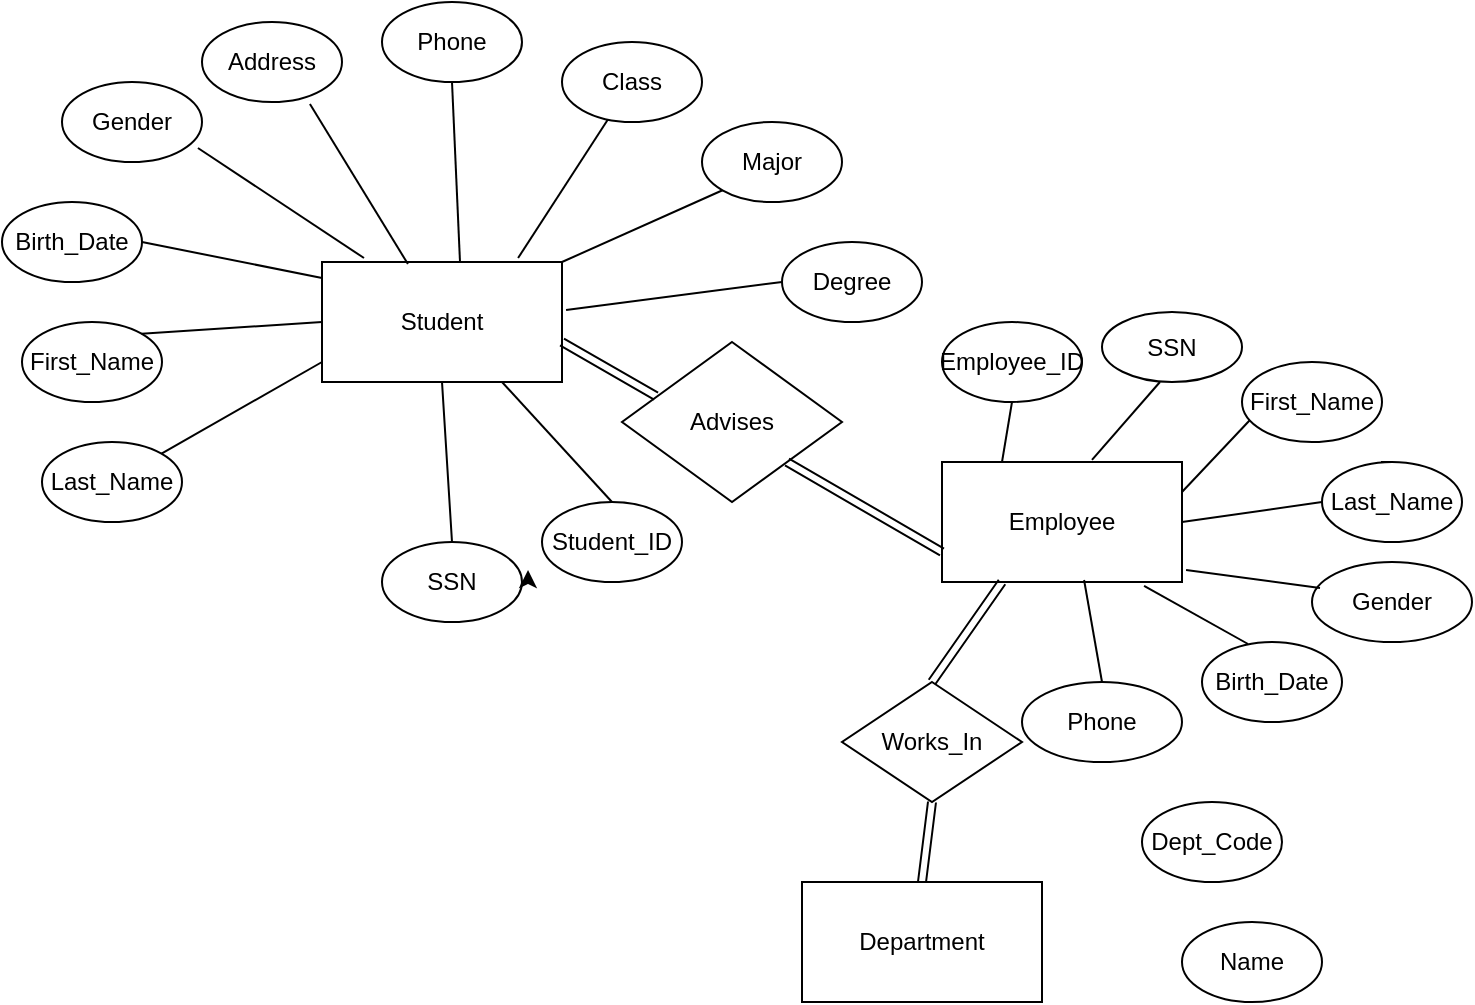 <mxfile version="24.6.3" type="github">
  <diagram name="Page-1" id="e56a1550-8fbb-45ad-956c-1786394a9013">
    <mxGraphModel dx="828" dy="550" grid="1" gridSize="10" guides="1" tooltips="1" connect="1" arrows="1" fold="1" page="1" pageScale="1" pageWidth="1100" pageHeight="850" background="none" math="0" shadow="0">
      <root>
        <mxCell id="0" />
        <mxCell id="1" parent="0" />
        <mxCell id="h7f1iQR1ikhKiByoden2-1" value="Student" style="rounded=0;whiteSpace=wrap;html=1;" vertex="1" parent="1">
          <mxGeometry x="360" y="240" width="120" height="60" as="geometry" />
        </mxCell>
        <mxCell id="h7f1iQR1ikhKiByoden2-2" value="Student_ID" style="ellipse;whiteSpace=wrap;html=1;" vertex="1" parent="1">
          <mxGeometry x="470" y="360" width="70" height="40" as="geometry" />
        </mxCell>
        <mxCell id="h7f1iQR1ikhKiByoden2-3" value="" style="endArrow=none;html=1;rounded=0;entryX=0.75;entryY=1;entryDx=0;entryDy=0;exitX=0.5;exitY=0;exitDx=0;exitDy=0;" edge="1" parent="1" source="h7f1iQR1ikhKiByoden2-2" target="h7f1iQR1ikhKiByoden2-1">
          <mxGeometry width="50" height="50" relative="1" as="geometry">
            <mxPoint x="420" y="350" as="sourcePoint" />
            <mxPoint x="463.04" y="311.02" as="targetPoint" />
            <Array as="points" />
          </mxGeometry>
        </mxCell>
        <mxCell id="h7f1iQR1ikhKiByoden2-4" value="SSN" style="ellipse;whiteSpace=wrap;html=1;" vertex="1" parent="1">
          <mxGeometry x="390" y="380" width="70" height="40" as="geometry" />
        </mxCell>
        <mxCell id="h7f1iQR1ikhKiByoden2-5" value="" style="endArrow=none;html=1;rounded=0;exitX=0.5;exitY=0;exitDx=0;exitDy=0;entryX=0.5;entryY=1;entryDx=0;entryDy=0;" edge="1" parent="1" source="h7f1iQR1ikhKiByoden2-4" target="h7f1iQR1ikhKiByoden2-1">
          <mxGeometry width="50" height="50" relative="1" as="geometry">
            <mxPoint x="349.995" y="352.333" as="sourcePoint" />
            <mxPoint x="398.59" y="300" as="targetPoint" />
          </mxGeometry>
        </mxCell>
        <mxCell id="h7f1iQR1ikhKiByoden2-6" value="Last_Name" style="ellipse;whiteSpace=wrap;html=1;" vertex="1" parent="1">
          <mxGeometry x="220" y="330" width="70" height="40" as="geometry" />
        </mxCell>
        <mxCell id="h7f1iQR1ikhKiByoden2-7" value="First_Name" style="ellipse;whiteSpace=wrap;html=1;" vertex="1" parent="1">
          <mxGeometry x="210" y="270" width="70" height="40" as="geometry" />
        </mxCell>
        <mxCell id="h7f1iQR1ikhKiByoden2-8" value="Birth_Date" style="ellipse;whiteSpace=wrap;html=1;" vertex="1" parent="1">
          <mxGeometry x="200" y="210" width="70" height="40" as="geometry" />
        </mxCell>
        <mxCell id="h7f1iQR1ikhKiByoden2-9" value="Gender" style="ellipse;whiteSpace=wrap;html=1;" vertex="1" parent="1">
          <mxGeometry x="230" y="150" width="70" height="40" as="geometry" />
        </mxCell>
        <mxCell id="h7f1iQR1ikhKiByoden2-10" value="Address" style="ellipse;whiteSpace=wrap;html=1;" vertex="1" parent="1">
          <mxGeometry x="300" y="120" width="70" height="40" as="geometry" />
        </mxCell>
        <mxCell id="h7f1iQR1ikhKiByoden2-11" style="edgeStyle=orthogonalEdgeStyle;rounded=0;orthogonalLoop=1;jettySize=auto;html=1;exitX=1;exitY=0.5;exitDx=0;exitDy=0;entryX=1.043;entryY=0.35;entryDx=0;entryDy=0;entryPerimeter=0;" edge="1" parent="1" source="h7f1iQR1ikhKiByoden2-4" target="h7f1iQR1ikhKiByoden2-4">
          <mxGeometry relative="1" as="geometry" />
        </mxCell>
        <mxCell id="h7f1iQR1ikhKiByoden2-13" value="Phone" style="ellipse;whiteSpace=wrap;html=1;" vertex="1" parent="1">
          <mxGeometry x="390" y="110" width="70" height="40" as="geometry" />
        </mxCell>
        <mxCell id="h7f1iQR1ikhKiByoden2-14" value="Class" style="ellipse;whiteSpace=wrap;html=1;" vertex="1" parent="1">
          <mxGeometry x="480" y="130" width="70" height="40" as="geometry" />
        </mxCell>
        <mxCell id="h7f1iQR1ikhKiByoden2-15" value="Major" style="ellipse;whiteSpace=wrap;html=1;" vertex="1" parent="1">
          <mxGeometry x="550" y="170" width="70" height="40" as="geometry" />
        </mxCell>
        <mxCell id="h7f1iQR1ikhKiByoden2-16" value="Degree" style="ellipse;whiteSpace=wrap;html=1;" vertex="1" parent="1">
          <mxGeometry x="590" y="230" width="70" height="40" as="geometry" />
        </mxCell>
        <mxCell id="h7f1iQR1ikhKiByoden2-17" value="" style="endArrow=none;html=1;rounded=0;exitX=1;exitY=0;exitDx=0;exitDy=0;" edge="1" parent="1" source="h7f1iQR1ikhKiByoden2-6">
          <mxGeometry width="50" height="50" relative="1" as="geometry">
            <mxPoint x="310" y="340" as="sourcePoint" />
            <mxPoint x="360" y="290" as="targetPoint" />
          </mxGeometry>
        </mxCell>
        <mxCell id="h7f1iQR1ikhKiByoden2-18" value="" style="endArrow=none;html=1;rounded=0;entryX=0;entryY=0.5;entryDx=0;entryDy=0;exitX=1;exitY=0;exitDx=0;exitDy=0;" edge="1" parent="1" source="h7f1iQR1ikhKiByoden2-7" target="h7f1iQR1ikhKiByoden2-1">
          <mxGeometry width="50" height="50" relative="1" as="geometry">
            <mxPoint x="280" y="280" as="sourcePoint" />
            <mxPoint x="330" y="230" as="targetPoint" />
          </mxGeometry>
        </mxCell>
        <mxCell id="h7f1iQR1ikhKiByoden2-19" value="" style="endArrow=none;html=1;rounded=0;entryX=0;entryY=0.133;entryDx=0;entryDy=0;entryPerimeter=0;" edge="1" parent="1" target="h7f1iQR1ikhKiByoden2-1">
          <mxGeometry width="50" height="50" relative="1" as="geometry">
            <mxPoint x="270" y="230" as="sourcePoint" />
            <mxPoint x="320" y="180" as="targetPoint" />
          </mxGeometry>
        </mxCell>
        <mxCell id="h7f1iQR1ikhKiByoden2-20" value="" style="endArrow=none;html=1;rounded=0;exitX=0.971;exitY=0.825;exitDx=0;exitDy=0;exitPerimeter=0;entryX=0.175;entryY=-0.033;entryDx=0;entryDy=0;entryPerimeter=0;" edge="1" parent="1" source="h7f1iQR1ikhKiByoden2-9" target="h7f1iQR1ikhKiByoden2-1">
          <mxGeometry width="50" height="50" relative="1" as="geometry">
            <mxPoint x="310" y="210" as="sourcePoint" />
            <mxPoint x="360" y="160" as="targetPoint" />
          </mxGeometry>
        </mxCell>
        <mxCell id="h7f1iQR1ikhKiByoden2-21" value="" style="endArrow=none;html=1;rounded=0;exitX=0.358;exitY=0.017;exitDx=0;exitDy=0;exitPerimeter=0;entryX=0.771;entryY=1.025;entryDx=0;entryDy=0;entryPerimeter=0;" edge="1" parent="1" source="h7f1iQR1ikhKiByoden2-1" target="h7f1iQR1ikhKiByoden2-10">
          <mxGeometry width="50" height="50" relative="1" as="geometry">
            <mxPoint x="370" y="215" as="sourcePoint" />
            <mxPoint x="420" y="165" as="targetPoint" />
          </mxGeometry>
        </mxCell>
        <mxCell id="h7f1iQR1ikhKiByoden2-28" value="" style="endArrow=none;html=1;rounded=0;exitX=0.575;exitY=0;exitDx=0;exitDy=0;exitPerimeter=0;entryX=0.5;entryY=1;entryDx=0;entryDy=0;" edge="1" parent="1" source="h7f1iQR1ikhKiByoden2-1" target="h7f1iQR1ikhKiByoden2-13">
          <mxGeometry width="50" height="50" relative="1" as="geometry">
            <mxPoint x="410" y="220" as="sourcePoint" />
            <mxPoint x="435" y="153" as="targetPoint" />
          </mxGeometry>
        </mxCell>
        <mxCell id="h7f1iQR1ikhKiByoden2-29" value="" style="endArrow=none;html=1;rounded=0;exitX=0.817;exitY=-0.033;exitDx=0;exitDy=0;exitPerimeter=0;" edge="1" parent="1" source="h7f1iQR1ikhKiByoden2-1" target="h7f1iQR1ikhKiByoden2-14">
          <mxGeometry width="50" height="50" relative="1" as="geometry">
            <mxPoint x="450" y="220" as="sourcePoint" />
            <mxPoint x="500" y="170" as="targetPoint" />
          </mxGeometry>
        </mxCell>
        <mxCell id="h7f1iQR1ikhKiByoden2-30" value="" style="endArrow=none;html=1;rounded=0;entryX=0;entryY=1;entryDx=0;entryDy=0;exitX=1;exitY=0;exitDx=0;exitDy=0;" edge="1" parent="1" source="h7f1iQR1ikhKiByoden2-1" target="h7f1iQR1ikhKiByoden2-15">
          <mxGeometry width="50" height="50" relative="1" as="geometry">
            <mxPoint x="500" y="250" as="sourcePoint" />
            <mxPoint x="550" y="200" as="targetPoint" />
          </mxGeometry>
        </mxCell>
        <mxCell id="h7f1iQR1ikhKiByoden2-31" value="" style="endArrow=none;html=1;rounded=0;entryX=0;entryY=0.5;entryDx=0;entryDy=0;exitX=1.017;exitY=0.4;exitDx=0;exitDy=0;exitPerimeter=0;" edge="1" parent="1" source="h7f1iQR1ikhKiByoden2-1" target="h7f1iQR1ikhKiByoden2-16">
          <mxGeometry width="50" height="50" relative="1" as="geometry">
            <mxPoint x="500" y="300" as="sourcePoint" />
            <mxPoint x="550" y="250" as="targetPoint" />
          </mxGeometry>
        </mxCell>
        <mxCell id="h7f1iQR1ikhKiByoden2-32" value="Employee" style="rounded=0;whiteSpace=wrap;html=1;" vertex="1" parent="1">
          <mxGeometry x="670" y="340" width="120" height="60" as="geometry" />
        </mxCell>
        <mxCell id="h7f1iQR1ikhKiByoden2-36" value="Advises" style="rhombus;whiteSpace=wrap;html=1;" vertex="1" parent="1">
          <mxGeometry x="510" y="280" width="110" height="80" as="geometry" />
        </mxCell>
        <mxCell id="h7f1iQR1ikhKiByoden2-37" value="" style="shape=link;html=1;rounded=0;entryX=0.155;entryY=0.338;entryDx=0;entryDy=0;entryPerimeter=0;" edge="1" parent="1" target="h7f1iQR1ikhKiByoden2-36">
          <mxGeometry width="100" relative="1" as="geometry">
            <mxPoint x="480" y="280" as="sourcePoint" />
            <mxPoint x="580" y="280" as="targetPoint" />
          </mxGeometry>
        </mxCell>
        <mxCell id="h7f1iQR1ikhKiByoden2-38" value="" style="shape=link;html=1;rounded=0;exitX=1;exitY=1;exitDx=0;exitDy=0;entryX=0;entryY=0.75;entryDx=0;entryDy=0;" edge="1" parent="1" source="h7f1iQR1ikhKiByoden2-36" target="h7f1iQR1ikhKiByoden2-32">
          <mxGeometry width="100" relative="1" as="geometry">
            <mxPoint x="580" y="340" as="sourcePoint" />
            <mxPoint x="680" y="340" as="targetPoint" />
          </mxGeometry>
        </mxCell>
        <mxCell id="h7f1iQR1ikhKiByoden2-39" value="Employee_ID" style="ellipse;whiteSpace=wrap;html=1;" vertex="1" parent="1">
          <mxGeometry x="670" y="270" width="70" height="40" as="geometry" />
        </mxCell>
        <mxCell id="h7f1iQR1ikhKiByoden2-40" value="SSN" style="ellipse;whiteSpace=wrap;html=1;" vertex="1" parent="1">
          <mxGeometry x="750" y="265" width="70" height="35" as="geometry" />
        </mxCell>
        <mxCell id="h7f1iQR1ikhKiByoden2-41" value="First_Name" style="ellipse;whiteSpace=wrap;html=1;" vertex="1" parent="1">
          <mxGeometry x="820" y="290" width="70" height="40" as="geometry" />
        </mxCell>
        <mxCell id="h7f1iQR1ikhKiByoden2-45" style="edgeStyle=orthogonalEdgeStyle;rounded=0;orthogonalLoop=1;jettySize=auto;html=1;exitX=0.5;exitY=0;exitDx=0;exitDy=0;" edge="1" parent="1" source="h7f1iQR1ikhKiByoden2-42">
          <mxGeometry relative="1" as="geometry">
            <mxPoint x="890" y="350" as="targetPoint" />
          </mxGeometry>
        </mxCell>
        <mxCell id="h7f1iQR1ikhKiByoden2-42" value="Last_Name" style="ellipse;whiteSpace=wrap;html=1;strokeColor=default;align=center;verticalAlign=middle;fontFamily=Helvetica;fontSize=12;fontColor=default;fillColor=default;" vertex="1" parent="1">
          <mxGeometry x="860" y="340" width="70" height="40" as="geometry" />
        </mxCell>
        <mxCell id="h7f1iQR1ikhKiByoden2-43" value="Gender" style="ellipse;whiteSpace=wrap;html=1;" vertex="1" parent="1">
          <mxGeometry x="855" y="390" width="80" height="40" as="geometry" />
        </mxCell>
        <mxCell id="h7f1iQR1ikhKiByoden2-46" value="Birth_Date" style="ellipse;whiteSpace=wrap;html=1;" vertex="1" parent="1">
          <mxGeometry x="800" y="430" width="70" height="40" as="geometry" />
        </mxCell>
        <mxCell id="h7f1iQR1ikhKiByoden2-47" value="Phone" style="ellipse;whiteSpace=wrap;html=1;" vertex="1" parent="1">
          <mxGeometry x="710" y="450" width="80" height="40" as="geometry" />
        </mxCell>
        <mxCell id="h7f1iQR1ikhKiByoden2-48" value="" style="endArrow=none;html=1;rounded=0;exitX=0.25;exitY=0;exitDx=0;exitDy=0;entryX=0.5;entryY=1;entryDx=0;entryDy=0;" edge="1" parent="1" source="h7f1iQR1ikhKiByoden2-32" target="h7f1iQR1ikhKiByoden2-39">
          <mxGeometry width="50" height="50" relative="1" as="geometry">
            <mxPoint x="680" y="350" as="sourcePoint" />
            <mxPoint x="730" y="300" as="targetPoint" />
          </mxGeometry>
        </mxCell>
        <mxCell id="h7f1iQR1ikhKiByoden2-49" value="" style="endArrow=none;html=1;rounded=0;entryX=0.414;entryY=1;entryDx=0;entryDy=0;entryPerimeter=0;exitX=0.625;exitY=-0.017;exitDx=0;exitDy=0;exitPerimeter=0;" edge="1" parent="1" source="h7f1iQR1ikhKiByoden2-32" target="h7f1iQR1ikhKiByoden2-40">
          <mxGeometry width="50" height="50" relative="1" as="geometry">
            <mxPoint x="750" y="340" as="sourcePoint" />
            <mxPoint x="800" y="295" as="targetPoint" />
          </mxGeometry>
        </mxCell>
        <mxCell id="h7f1iQR1ikhKiByoden2-50" value="" style="endArrow=none;html=1;rounded=0;entryX=0.057;entryY=0.725;entryDx=0;entryDy=0;entryPerimeter=0;exitX=1;exitY=0.25;exitDx=0;exitDy=0;" edge="1" parent="1" source="h7f1iQR1ikhKiByoden2-32" target="h7f1iQR1ikhKiByoden2-41">
          <mxGeometry width="50" height="50" relative="1" as="geometry">
            <mxPoint x="780" y="370" as="sourcePoint" />
            <mxPoint x="830" y="320" as="targetPoint" />
          </mxGeometry>
        </mxCell>
        <mxCell id="h7f1iQR1ikhKiByoden2-51" value="" style="endArrow=none;html=1;rounded=0;entryX=0;entryY=0.5;entryDx=0;entryDy=0;exitX=1;exitY=0.5;exitDx=0;exitDy=0;" edge="1" parent="1" source="h7f1iQR1ikhKiByoden2-32" target="h7f1iQR1ikhKiByoden2-42">
          <mxGeometry width="50" height="50" relative="1" as="geometry">
            <mxPoint x="790" y="390" as="sourcePoint" />
            <mxPoint x="840" y="340" as="targetPoint" />
          </mxGeometry>
        </mxCell>
        <mxCell id="h7f1iQR1ikhKiByoden2-52" value="" style="endArrow=none;html=1;rounded=0;entryX=0.05;entryY=0.325;entryDx=0;entryDy=0;entryPerimeter=0;exitX=1.017;exitY=0.9;exitDx=0;exitDy=0;exitPerimeter=0;" edge="1" parent="1" source="h7f1iQR1ikhKiByoden2-32" target="h7f1iQR1ikhKiByoden2-43">
          <mxGeometry width="50" height="50" relative="1" as="geometry">
            <mxPoint x="780" y="415" as="sourcePoint" />
            <mxPoint x="830" y="365" as="targetPoint" />
          </mxGeometry>
        </mxCell>
        <mxCell id="h7f1iQR1ikhKiByoden2-53" value="" style="endArrow=none;html=1;rounded=0;entryX=0.842;entryY=1.033;entryDx=0;entryDy=0;entryPerimeter=0;exitX=0.329;exitY=0.025;exitDx=0;exitDy=0;exitPerimeter=0;" edge="1" parent="1" source="h7f1iQR1ikhKiByoden2-46" target="h7f1iQR1ikhKiByoden2-32">
          <mxGeometry width="50" height="50" relative="1" as="geometry">
            <mxPoint x="750" y="460" as="sourcePoint" />
            <mxPoint x="800" y="410" as="targetPoint" />
          </mxGeometry>
        </mxCell>
        <mxCell id="h7f1iQR1ikhKiByoden2-54" value="" style="endArrow=none;html=1;rounded=0;entryX=0.592;entryY=0.983;entryDx=0;entryDy=0;entryPerimeter=0;exitX=0.5;exitY=0;exitDx=0;exitDy=0;" edge="1" parent="1" source="h7f1iQR1ikhKiByoden2-47" target="h7f1iQR1ikhKiByoden2-32">
          <mxGeometry width="50" height="50" relative="1" as="geometry">
            <mxPoint x="700" y="460" as="sourcePoint" />
            <mxPoint x="750" y="410" as="targetPoint" />
          </mxGeometry>
        </mxCell>
        <mxCell id="h7f1iQR1ikhKiByoden2-55" value="Department" style="rounded=0;whiteSpace=wrap;html=1;" vertex="1" parent="1">
          <mxGeometry x="600" y="550" width="120" height="60" as="geometry" />
        </mxCell>
        <mxCell id="h7f1iQR1ikhKiByoden2-56" value="" style="shape=link;html=1;rounded=0;entryX=0.25;entryY=1;entryDx=0;entryDy=0;exitX=0.5;exitY=0;exitDx=0;exitDy=0;" edge="1" parent="1" source="h7f1iQR1ikhKiByoden2-57" target="h7f1iQR1ikhKiByoden2-32">
          <mxGeometry width="100" relative="1" as="geometry">
            <mxPoint x="570" y="400" as="sourcePoint" />
            <mxPoint x="670" y="400" as="targetPoint" />
          </mxGeometry>
        </mxCell>
        <mxCell id="h7f1iQR1ikhKiByoden2-57" value="Works_In" style="rhombus;whiteSpace=wrap;html=1;" vertex="1" parent="1">
          <mxGeometry x="620" y="450" width="90" height="60" as="geometry" />
        </mxCell>
        <mxCell id="h7f1iQR1ikhKiByoden2-58" value="" style="shape=link;html=1;rounded=0;exitX=0.5;exitY=0;exitDx=0;exitDy=0;entryX=0.5;entryY=1;entryDx=0;entryDy=0;" edge="1" parent="1" source="h7f1iQR1ikhKiByoden2-55" target="h7f1iQR1ikhKiByoden2-57">
          <mxGeometry width="100" relative="1" as="geometry">
            <mxPoint x="530" y="420" as="sourcePoint" />
            <mxPoint x="680" y="500" as="targetPoint" />
          </mxGeometry>
        </mxCell>
        <mxCell id="h7f1iQR1ikhKiByoden2-59" value="Dept_Code" style="ellipse;whiteSpace=wrap;html=1;" vertex="1" parent="1">
          <mxGeometry x="770" y="510" width="70" height="40" as="geometry" />
        </mxCell>
        <mxCell id="h7f1iQR1ikhKiByoden2-60" value="Name" style="ellipse;whiteSpace=wrap;html=1;" vertex="1" parent="1">
          <mxGeometry x="790" y="570" width="70" height="40" as="geometry" />
        </mxCell>
      </root>
    </mxGraphModel>
  </diagram>
</mxfile>
